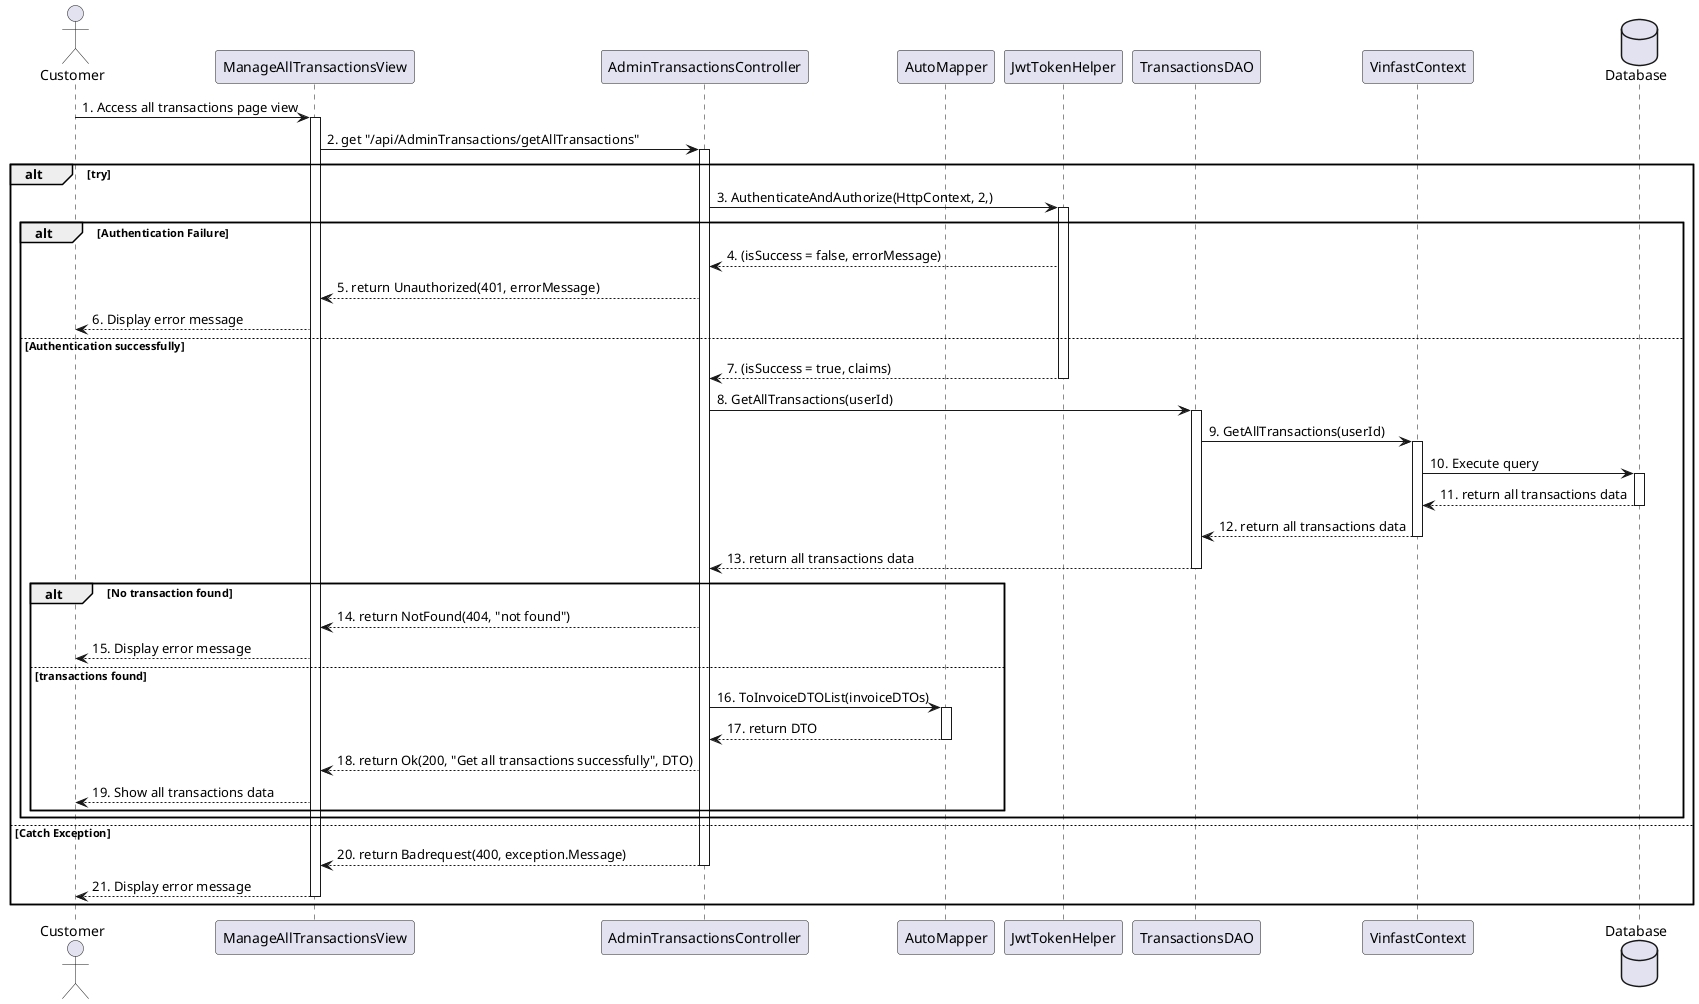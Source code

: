 @startuml
actor Customer
participant ManageAllTransactionsView
participant AdminTransactionsController
participant AutoMapper
participant JwtTokenHelper
participant TransactionsDAO
participant VinfastContext
database Database

Customer -> ManageAllTransactionsView: 1. Access all transactions page view
activate ManageAllTransactionsView

    ManageAllTransactionsView -> AdminTransactionsController: 2. get "/api/AdminTransactions/getAllTransactions"
alt try
    activate AdminTransactionsController

    AdminTransactionsController -> JwtTokenHelper: 3. AuthenticateAndAuthorize(HttpContext, 2,)
        alt Authentication Failure
            activate JwtTokenHelper
            JwtTokenHelper --> AdminTransactionsController: 4. (isSuccess = false, errorMessage)
            AdminTransactionsController --> ManageAllTransactionsView: 5. return Unauthorized(401, errorMessage)
            ManageAllTransactionsView --> Customer: 6. Display error message
            
        else Authentication successfully
            JwtTokenHelper --> AdminTransactionsController: 7. (isSuccess = true, claims)
            deactivate JwtTokenHelper
            
            AdminTransactionsController -> TransactionsDAO: 8. GetAllTransactions(userId)
            activate TransactionsDAO
            
            TransactionsDAO -> VinfastContext: 9. GetAllTransactions(userId)
            activate VinfastContext
            
            VinfastContext -> Database: 10. Execute query
            activate Database
            Database --> VinfastContext: 11. return all transactions data
            deactivate Database
            
            VinfastContext --> TransactionsDAO: 12. return all transactions data
            deactivate VinfastContext
            TransactionsDAO --> AdminTransactionsController: 13. return all transactions data
            deactivate TransactionsDAO

            alt No transaction found
                AdminTransactionsController --> ManageAllTransactionsView: 14. return NotFound(404, "not found")
                ManageAllTransactionsView --> Customer: 15. Display error message
            else transactions found
                AdminTransactionsController -> AutoMapper: 16. ToInvoiceDTOList(invoiceDTOs)
                activate AutoMapper
                AutoMapper --> AdminTransactionsController: 17. return DTO 
                deactivate AutoMapper
                AdminTransactionsController --> ManageAllTransactionsView: 18. return Ok(200, "Get all transactions successfully", DTO)
                ManageAllTransactionsView --> Customer: 19. Show all transactions data
            end
        
    end

else Catch Exception
    AdminTransactionsController --> ManageAllTransactionsView: 20. return Badrequest(400, exception.Message)
    deactivate AdminTransactionsController
    ManageAllTransactionsView --> Customer: 21. Display error message
deactivate ManageAllTransactionsView
end

@enduml
